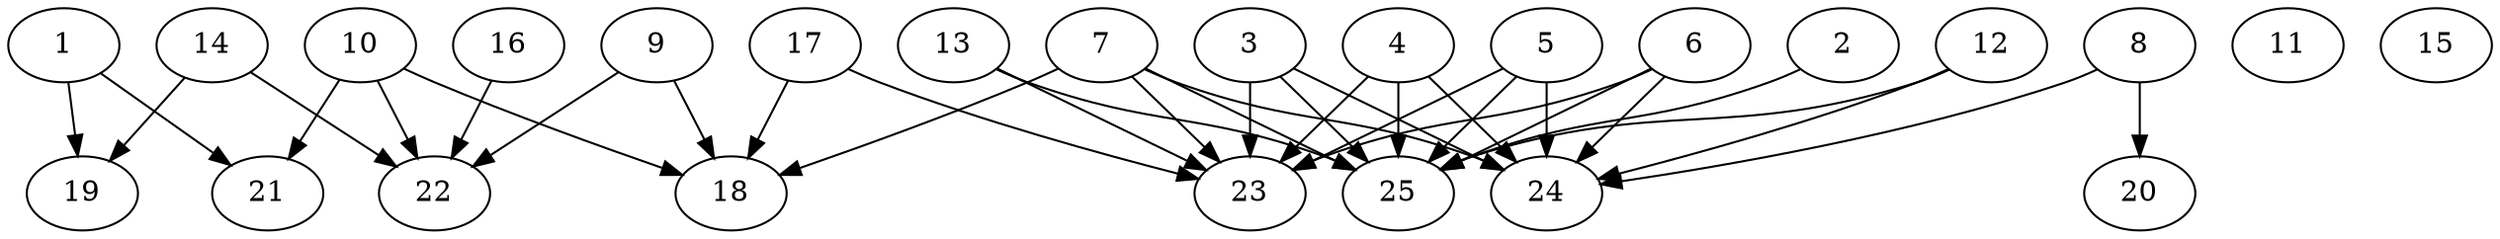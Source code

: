 // DAG automatically generated by daggen at Thu Oct  3 14:00:39 2019
// ./daggen --dot -n 25 --ccr 0.3 --fat 0.9 --regular 0.9 --density 0.5 --mindata 5242880 --maxdata 52428800 
digraph G {
  1 [size="141243733", alpha="0.04", expect_size="42373120"] 
  1 -> 19 [size ="42373120"]
  1 -> 21 [size ="42373120"]
  2 [size="172711253", alpha="0.04", expect_size="51813376"] 
  2 -> 25 [size ="51813376"]
  3 [size="37877760", alpha="0.02", expect_size="11363328"] 
  3 -> 23 [size ="11363328"]
  3 -> 24 [size ="11363328"]
  3 -> 25 [size ="11363328"]
  4 [size="43250347", alpha="0.08", expect_size="12975104"] 
  4 -> 23 [size ="12975104"]
  4 -> 24 [size ="12975104"]
  4 -> 25 [size ="12975104"]
  5 [size="84227413", alpha="0.17", expect_size="25268224"] 
  5 -> 23 [size ="25268224"]
  5 -> 24 [size ="25268224"]
  5 -> 25 [size ="25268224"]
  6 [size="75475627", alpha="0.09", expect_size="22642688"] 
  6 -> 23 [size ="22642688"]
  6 -> 24 [size ="22642688"]
  6 -> 25 [size ="22642688"]
  7 [size="114298880", alpha="0.00", expect_size="34289664"] 
  7 -> 18 [size ="34289664"]
  7 -> 23 [size ="34289664"]
  7 -> 24 [size ="34289664"]
  7 -> 25 [size ="34289664"]
  8 [size="74407253", alpha="0.02", expect_size="22322176"] 
  8 -> 20 [size ="22322176"]
  8 -> 24 [size ="22322176"]
  9 [size="145544533", alpha="0.04", expect_size="43663360"] 
  9 -> 18 [size ="43663360"]
  9 -> 22 [size ="43663360"]
  10 [size="107226453", alpha="0.11", expect_size="32167936"] 
  10 -> 18 [size ="32167936"]
  10 -> 21 [size ="32167936"]
  10 -> 22 [size ="32167936"]
  11 [size="66860373", alpha="0.19", expect_size="20058112"] 
  12 [size="97160533", alpha="0.05", expect_size="29148160"] 
  12 -> 24 [size ="29148160"]
  12 -> 25 [size ="29148160"]
  13 [size="132201813", alpha="0.19", expect_size="39660544"] 
  13 -> 23 [size ="39660544"]
  13 -> 25 [size ="39660544"]
  14 [size="144708267", alpha="0.19", expect_size="43412480"] 
  14 -> 19 [size ="43412480"]
  14 -> 22 [size ="43412480"]
  15 [size="49390933", alpha="0.01", expect_size="14817280"] 
  16 [size="26487467", alpha="0.10", expect_size="7946240"] 
  16 -> 22 [size ="7946240"]
  17 [size="93433173", alpha="0.05", expect_size="28029952"] 
  17 -> 18 [size ="28029952"]
  17 -> 23 [size ="28029952"]
  18 [size="95518720", alpha="0.06", expect_size="28655616"] 
  19 [size="113145173", alpha="0.09", expect_size="33943552"] 
  20 [size="141571413", alpha="0.01", expect_size="42471424"] 
  21 [size="72775680", alpha="0.08", expect_size="21832704"] 
  22 [size="66041173", alpha="0.15", expect_size="19812352"] 
  23 [size="108165120", alpha="0.05", expect_size="32449536"] 
  24 [size="97324373", alpha="0.18", expect_size="29197312"] 
  25 [size="88036693", alpha="0.20", expect_size="26411008"] 
}
